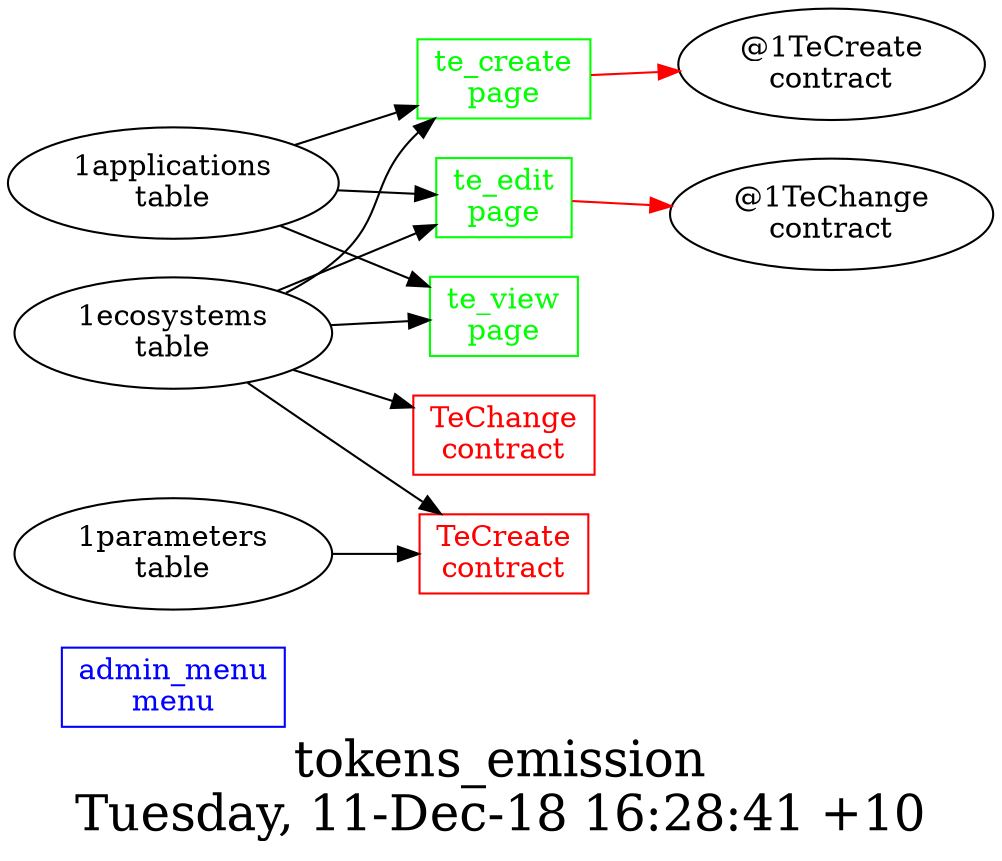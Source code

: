 digraph G {
fontsize="24";
label="tokens_emission\nTuesday, 11-Dec-18 16:28:41 +10";
nojustify=true;
ordering=out;
rankdir=LR;
size="30";
"admin_menu\nmenu" [color=blue, fontcolor=blue, group=menus, shape=record];
"te_create\npage" -> "@1TeCreate\ncontract"  [ color=red ]
"1applications\ntable" -> "te_create\npage"
"1ecosystems\ntable" -> "te_create\npage"
"te_create\npage" [color=green, fontcolor=green, group=pages, shape=record];
"te_edit\npage" -> "@1TeChange\ncontract"  [ color=red ]
"1applications\ntable" -> "te_edit\npage"
"1ecosystems\ntable" -> "te_edit\npage"
"te_edit\npage" [color=green, fontcolor=green, group=pages, shape=record];
"1applications\ntable" -> "te_view\npage"
"1ecosystems\ntable" -> "te_view\npage"
"te_view\npage" [color=green, fontcolor=green, group=pages, shape=record];
"1ecosystems\ntable" -> "TeChange\ncontract"
"TeChange\ncontract" [color=red, fontcolor=red, group=contracts, shape=record];
"1parameters\ntable" -> "TeCreate\ncontract"
"1ecosystems\ntable" -> "TeCreate\ncontract"
"TeCreate\ncontract" [color=red, fontcolor=red, group=contracts, shape=record];
}
